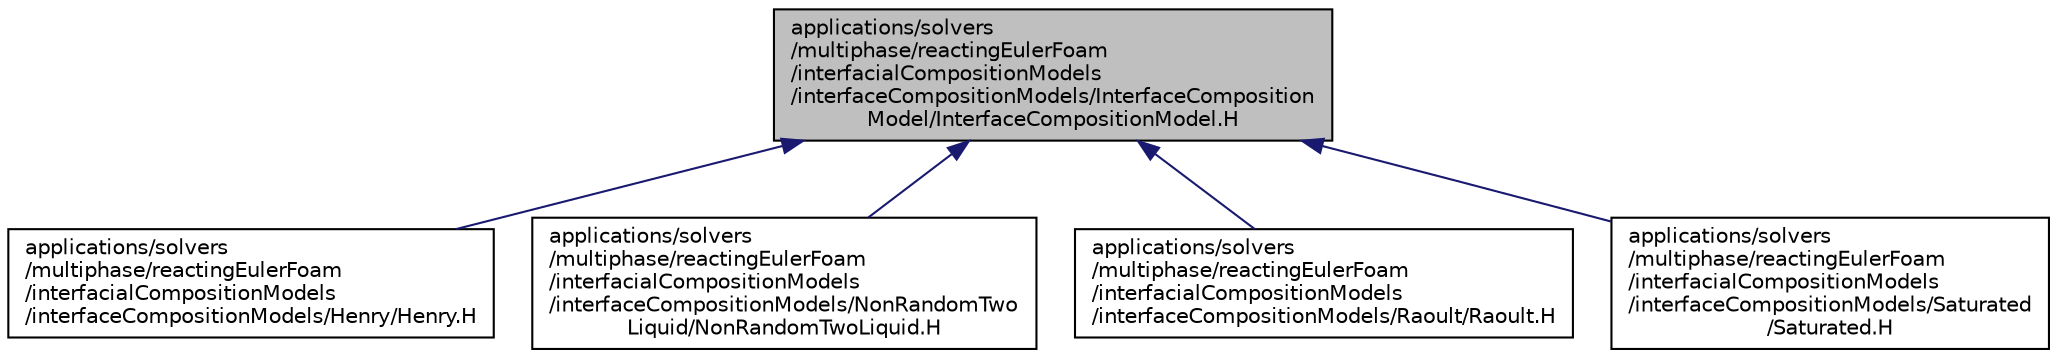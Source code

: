 digraph "applications/solvers/multiphase/reactingEulerFoam/interfacialCompositionModels/interfaceCompositionModels/InterfaceCompositionModel/InterfaceCompositionModel.H"
{
  bgcolor="transparent";
  edge [fontname="Helvetica",fontsize="10",labelfontname="Helvetica",labelfontsize="10"];
  node [fontname="Helvetica",fontsize="10",shape=record];
  Node1 [label="applications/solvers\l/multiphase/reactingEulerFoam\l/interfacialCompositionModels\l/interfaceCompositionModels/InterfaceComposition\lModel/InterfaceCompositionModel.H",height=0.2,width=0.4,color="black", fillcolor="grey75", style="filled", fontcolor="black"];
  Node1 -> Node2 [dir="back",color="midnightblue",fontsize="10",style="solid",fontname="Helvetica"];
  Node2 [label="applications/solvers\l/multiphase/reactingEulerFoam\l/interfacialCompositionModels\l/interfaceCompositionModels/Henry/Henry.H",height=0.2,width=0.4,color="black",URL="$a03449.html"];
  Node1 -> Node3 [dir="back",color="midnightblue",fontsize="10",style="solid",fontname="Helvetica"];
  Node3 [label="applications/solvers\l/multiphase/reactingEulerFoam\l/interfacialCompositionModels\l/interfaceCompositionModels/NonRandomTwo\lLiquid/NonRandomTwoLiquid.H",height=0.2,width=0.4,color="black",URL="$a03457.html"];
  Node1 -> Node4 [dir="back",color="midnightblue",fontsize="10",style="solid",fontname="Helvetica"];
  Node4 [label="applications/solvers\l/multiphase/reactingEulerFoam\l/interfacialCompositionModels\l/interfaceCompositionModels/Raoult/Raoult.H",height=0.2,width=0.4,color="black",URL="$a03459.html"];
  Node1 -> Node5 [dir="back",color="midnightblue",fontsize="10",style="solid",fontname="Helvetica"];
  Node5 [label="applications/solvers\l/multiphase/reactingEulerFoam\l/interfacialCompositionModels\l/interfaceCompositionModels/Saturated\l/Saturated.H",height=0.2,width=0.4,color="black",URL="$a03461.html"];
}

